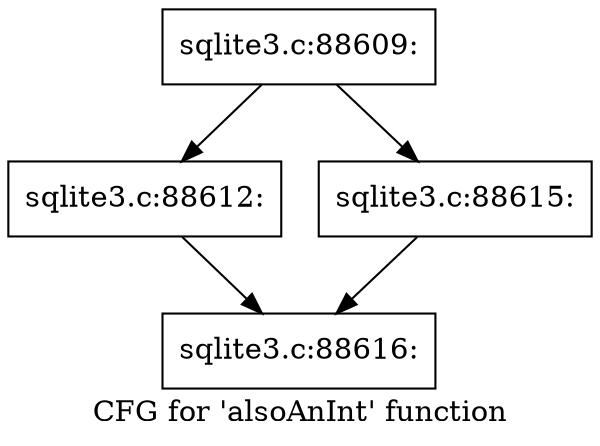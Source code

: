 digraph "CFG for 'alsoAnInt' function" {
	label="CFG for 'alsoAnInt' function";

	Node0x55c0f85cec90 [shape=record,label="{sqlite3.c:88609:}"];
	Node0x55c0f85cec90 -> Node0x55c0f85d3f00;
	Node0x55c0f85cec90 -> Node0x55c0f85d3f50;
	Node0x55c0f85d3f00 [shape=record,label="{sqlite3.c:88612:}"];
	Node0x55c0f85d3f00 -> Node0x55c0f85cee10;
	Node0x55c0f85d3f50 [shape=record,label="{sqlite3.c:88615:}"];
	Node0x55c0f85d3f50 -> Node0x55c0f85cee10;
	Node0x55c0f85cee10 [shape=record,label="{sqlite3.c:88616:}"];
}
